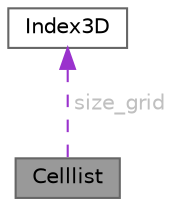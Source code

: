 digraph "Celllist"
{
 // LATEX_PDF_SIZE
  bgcolor="transparent";
  edge [fontname=Helvetica,fontsize=10,labelfontname=Helvetica,labelfontsize=10];
  node [fontname=Helvetica,fontsize=10,shape=box,height=0.2,width=0.4];
  Node1 [id="Node000001",label="Celllist",height=0.2,width=0.4,color="gray40", fillcolor="grey60", style="filled", fontcolor="black",tooltip="Struct used to store a cell-linked-list."];
  Node2 -> Node1 [id="edge1_Node000001_Node000002",dir="back",color="darkorchid3",style="dashed",tooltip=" ",label=<<TABLE CELLBORDER="0" BORDER="0"><TR><TD VALIGN="top" ALIGN="LEFT" CELLPADDING="1" CELLSPACING="0">size_grid</TD></TR>
</TABLE>> ,fontcolor="grey" ];
  Node2 [id="Node000002",label="Index3D",height=0.2,width=0.4,color="gray40", fillcolor="white", style="filled",URL="$struct_index3_d.html",tooltip="Struct to store i, j, k indices of a 3D grid."];
}
